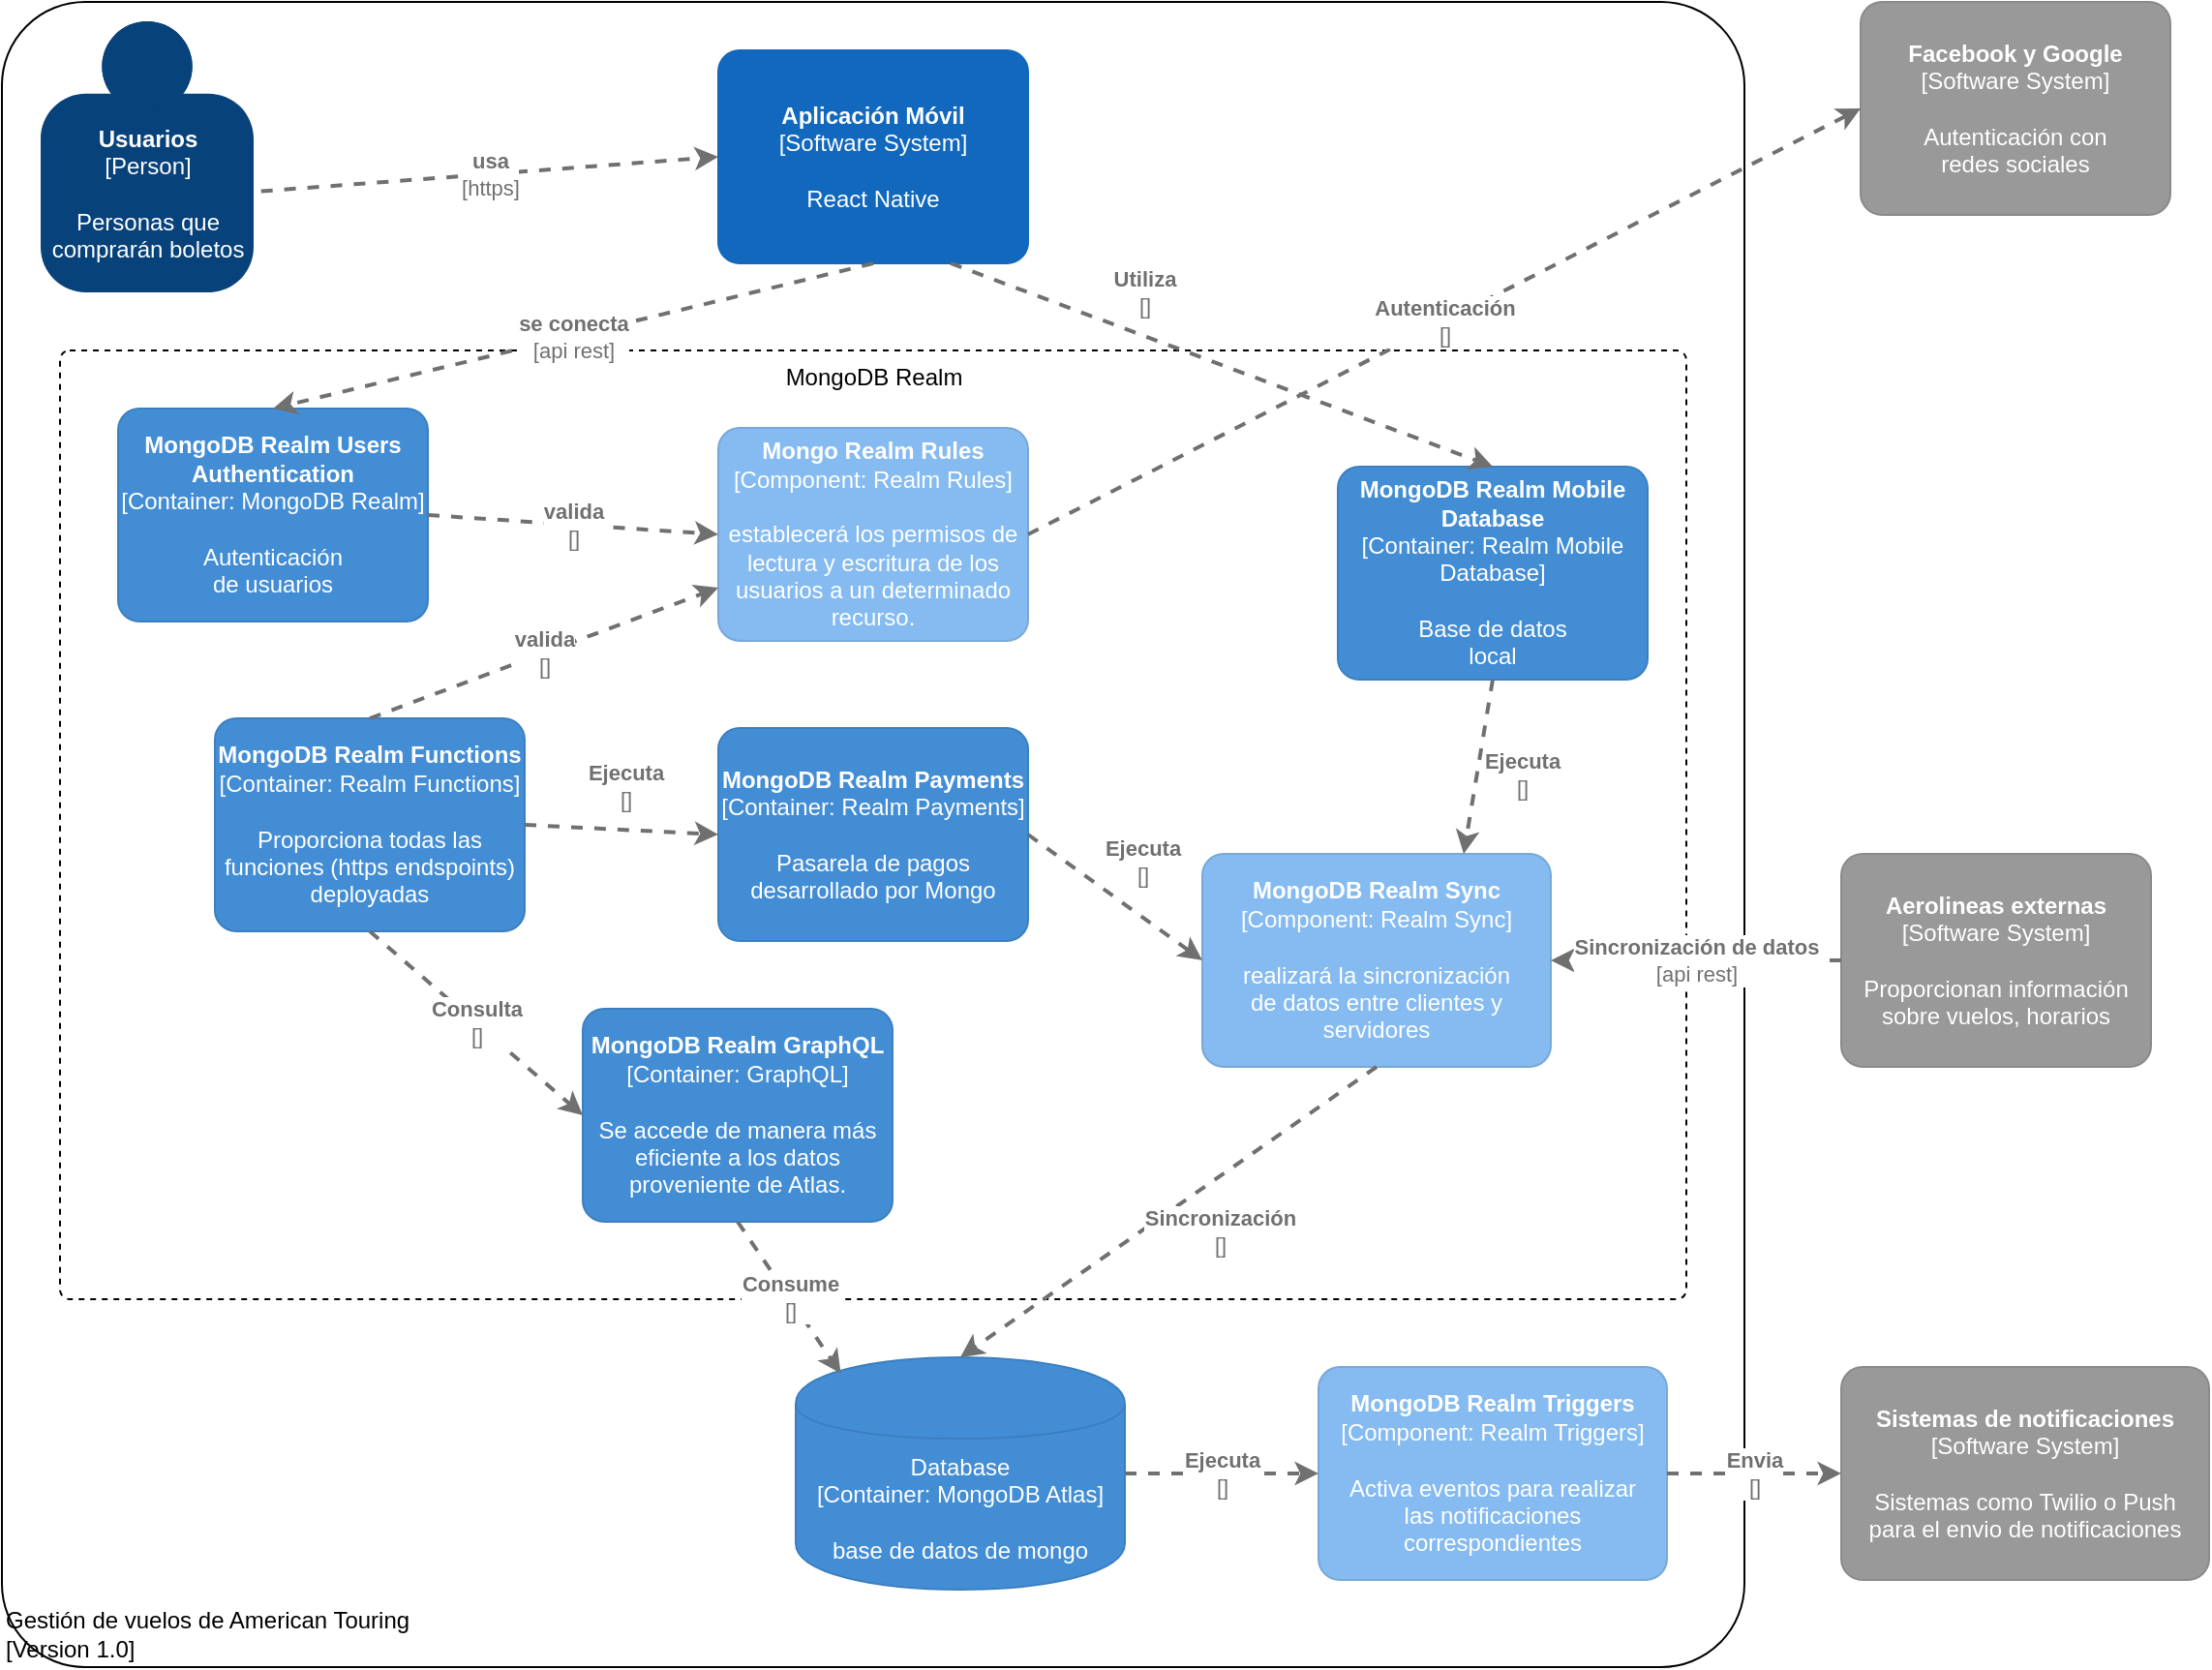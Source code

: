 <mxfile version="14.9.6" type="device"><diagram id="Q6dBV2aLCgqTkwQcr4Wk" name="Página-1"><mxGraphModel dx="1704" dy="988" grid="1" gridSize="10" guides="1" tooltips="1" connect="1" arrows="1" fold="1" page="1" pageScale="1" pageWidth="827" pageHeight="1169" math="0" shadow="0"><root><mxCell id="0"/><mxCell id="1" parent="0"/><object placeholders="1" c4Name="Gestión de vuelos de American Touring" c4Type="ExecutionEnvironment" c4Application="Version 1.0" label="&lt;div style=&quot;text-align: left&quot;&gt;%c4Name%&lt;/div&gt;&lt;div style=&quot;text-align: left&quot;&gt;[%c4Application%]&lt;/div&gt;" id="ssSRn2Kq3qyLr4M2eOfm-1"><mxCell style="rounded=1;whiteSpace=wrap;html=1;labelBackgroundColor=none;fillColor=#ffffff;fontColor=#000000;align=left;arcSize=5;strokeColor=#000000;verticalAlign=bottom;metaEdit=1;metaData={&quot;c4Type&quot;:{&quot;editable&quot;:false}};points=[[0.25,0,0],[0.5,0,0],[0.75,0,0],[1,0.25,0],[1,0.5,0],[1,0.75,0],[0.75,1,0],[0.5,1,0],[0.25,1,0],[0,0.75,0],[0,0.5,0],[0,0.25,0]];" vertex="1" parent="1"><mxGeometry x="400" y="40" width="900" height="860" as="geometry"/></mxCell></object><object placeholders="1" c4Name="Usuarios" c4Type="Person" c4Description="Personas que &#10;comprarán boletos" label="&lt;b&gt;%c4Name%&lt;/b&gt;&lt;div&gt;[%c4Type%]&lt;/div&gt;&lt;br&gt;&lt;div&gt;%c4Description%&lt;/div&gt;" id="ssSRn2Kq3qyLr4M2eOfm-2"><mxCell style="html=1;dashed=0;whitespace=wrap;fillColor=#08427b;strokeColor=none;fontColor=#ffffff;shape=mxgraph.c4.person;align=center;metaEdit=1;points=[[0.5,0,0],[1,0.5,0],[1,0.75,0],[0.75,1,0],[0.5,1,0],[0.25,1,0],[0,0.75,0],[0,0.5,0]];metaData={&quot;c4Type&quot;:{&quot;editable&quot;:false}};" vertex="1" parent="1"><mxGeometry x="420" y="50" width="110.0" height="140" as="geometry"/></mxCell></object><object placeholders="1" c4Name="Aerolineas externas" c4Type="Software System" c4Description="Proporcionan información&#10;sobre vuelos, horarios" label="&lt;b&gt;%c4Name%&lt;/b&gt;&lt;div&gt;[%c4Type%]&lt;/div&gt;&lt;br&gt;&lt;div&gt;%c4Description%&lt;/div&gt;" id="ssSRn2Kq3qyLr4M2eOfm-3"><mxCell style="rounded=1;whiteSpace=wrap;html=1;labelBackgroundColor=none;fillColor=#999999;fontColor=#ffffff;align=center;arcSize=10;strokeColor=#8A8A8A;metaEdit=1;metaData={&quot;c4Type&quot;:{&quot;editable&quot;:false}};points=[[0.25,0,0],[0.5,0,0],[0.75,0,0],[1,0.25,0],[1,0.5,0],[1,0.75,0],[0.75,1,0],[0.5,1,0],[0.25,1,0],[0,0.75,0],[0,0.5,0],[0,0.25,0]];" vertex="1" parent="1"><mxGeometry x="1350" y="480" width="160" height="110.0" as="geometry"/></mxCell></object><object placeholders="1" c4Type="Database" c4Technology="MongoDB Atlas" c4Description="base de datos de mongo" label="%c4Type%&lt;div&gt;[Container:&amp;nbsp;%c4Technology%]&lt;/div&gt;&lt;br&gt;&lt;div&gt;%c4Description%&lt;/div&gt;" id="ssSRn2Kq3qyLr4M2eOfm-4"><mxCell style="shape=cylinder;whiteSpace=wrap;html=1;boundedLbl=1;rounded=0;labelBackgroundColor=none;fillColor=#438DD5;fontSize=12;fontColor=#ffffff;align=center;strokeColor=#3C7FC0;metaEdit=1;points=[[0.5,0,0],[1,0.25,0],[1,0.5,0],[1,0.75,0],[0.5,1,0],[0,0.75,0],[0,0.5,0],[0,0.25,0]];metaData={&quot;c4Type&quot;:{&quot;editable&quot;:false}};" vertex="1" parent="1"><mxGeometry x="810" y="740" width="170" height="120" as="geometry"/></mxCell></object><object placeholders="1" c4Name="Facebook y Google" c4Type="Software System" c4Description="Autenticación con&#10;redes sociales" label="&lt;b&gt;%c4Name%&lt;/b&gt;&lt;div&gt;[%c4Type%]&lt;/div&gt;&lt;br&gt;&lt;div&gt;%c4Description%&lt;/div&gt;" id="ssSRn2Kq3qyLr4M2eOfm-5"><mxCell style="rounded=1;whiteSpace=wrap;html=1;labelBackgroundColor=none;fillColor=#999999;fontColor=#ffffff;align=center;arcSize=10;strokeColor=#8A8A8A;metaEdit=1;metaData={&quot;c4Type&quot;:{&quot;editable&quot;:false}};points=[[0.25,0,0],[0.5,0,0],[0.75,0,0],[1,0.25,0],[1,0.5,0],[1,0.75,0],[0.75,1,0],[0.5,1,0],[0.25,1,0],[0,0.75,0],[0,0.5,0],[0,0.25,0]];" vertex="1" parent="1"><mxGeometry x="1360" y="40" width="160" height="110.0" as="geometry"/></mxCell></object><object placeholders="1" c4Name="Aplicación Móvil" c4Type="Software System" c4Description="React Native" label="&lt;b&gt;%c4Name%&lt;/b&gt;&lt;div&gt;[%c4Type%]&lt;/div&gt;&lt;br&gt;&lt;div&gt;%c4Description%&lt;/div&gt;" id="ssSRn2Kq3qyLr4M2eOfm-6"><mxCell style="rounded=1;whiteSpace=wrap;html=1;labelBackgroundColor=none;fillColor=#1168BD;fontColor=#ffffff;align=center;arcSize=10;strokeColor=#1168BD;metaEdit=1;metaData={&quot;c4Type&quot;:{&quot;editable&quot;:false}};points=[[0.25,0,0],[0.5,0,0],[0.75,0,0],[1,0.25,0],[1,0.5,0],[1,0.75,0],[0.75,1,0],[0.5,1,0],[0.25,1,0],[0,0.75,0],[0,0.5,0],[0,0.25,0]];" vertex="1" parent="1"><mxGeometry x="770" y="65" width="160" height="110.0" as="geometry"/></mxCell></object><object placeholders="1" c4Type="Relationship" c4Technology="https" c4Description="usa" label="&lt;div style=&quot;text-align: left&quot;&gt;&lt;div style=&quot;text-align: center&quot;&gt;&lt;b&gt;%c4Description%&lt;/b&gt;&lt;/div&gt;&lt;div style=&quot;text-align: center&quot;&gt;[%c4Technology%]&lt;/div&gt;&lt;/div&gt;" id="ssSRn2Kq3qyLr4M2eOfm-7"><mxCell style="edgeStyle=none;rounded=0;html=1;entryX=0;entryY=0.5;jettySize=auto;orthogonalLoop=1;strokeColor=#707070;strokeWidth=2;fontColor=#707070;jumpStyle=none;dashed=1;metaEdit=1;metaData={&quot;c4Type&quot;:{&quot;editable&quot;:false}};exitX=1.035;exitY=0.627;exitDx=0;exitDy=0;exitPerimeter=0;entryDx=0;entryDy=0;entryPerimeter=0;" edge="1" parent="1" source="ssSRn2Kq3qyLr4M2eOfm-2" target="ssSRn2Kq3qyLr4M2eOfm-6"><mxGeometry width="160" relative="1" as="geometry"><mxPoint x="810" y="210" as="sourcePoint"/><mxPoint x="970" y="210" as="targetPoint"/></mxGeometry></mxCell></object><mxCell id="ssSRn2Kq3qyLr4M2eOfm-9" value="MongoDB Realm" style="html=1;align=center;verticalAlign=top;rounded=1;absoluteArcSize=1;arcSize=10;dashed=1;" vertex="1" parent="1"><mxGeometry x="430" y="220" width="840" height="490" as="geometry"/></mxCell><object placeholders="1" c4Name="MongoDB Realm Users Authentication" c4Type="Container" c4Technology="MongoDB Realm" c4Description="Autenticación &#10;de usuarios" label="&lt;b&gt;%c4Name%&lt;/b&gt;&lt;div&gt;[%c4Type%: %c4Technology%]&lt;/div&gt;&lt;br&gt;&lt;div&gt;%c4Description%&lt;/div&gt;" id="ssSRn2Kq3qyLr4M2eOfm-10"><mxCell style="rounded=1;whiteSpace=wrap;html=1;labelBackgroundColor=none;fillColor=#438DD5;fontColor=#ffffff;align=center;arcSize=10;strokeColor=#3C7FC0;metaEdit=1;metaData={&quot;c4Type&quot;:{&quot;editable&quot;:false}};points=[[0.25,0,0],[0.5,0,0],[0.75,0,0],[1,0.25,0],[1,0.5,0],[1,0.75,0],[0.75,1,0],[0.5,1,0],[0.25,1,0],[0,0.75,0],[0,0.5,0],[0,0.25,0]];" vertex="1" parent="1"><mxGeometry x="460" y="250" width="160" height="110.0" as="geometry"/></mxCell></object><object placeholders="1" c4Name="Mongo Realm Rules" c4Type="Component" c4Technology="Realm Rules" c4Description="establecerá los permisos de lectura y escritura de los usuarios a un determinado recurso." label="&lt;b&gt;%c4Name%&lt;/b&gt;&lt;div&gt;[%c4Type%: %c4Technology%]&lt;/div&gt;&lt;br&gt;&lt;div&gt;%c4Description%&lt;/div&gt;" id="ssSRn2Kq3qyLr4M2eOfm-12"><mxCell style="rounded=1;whiteSpace=wrap;html=1;labelBackgroundColor=none;fillColor=#85BBF0;fontColor=#ffffff;align=center;arcSize=10;strokeColor=#78A8D8;metaEdit=1;metaData={&quot;c4Type&quot;:{&quot;editable&quot;:false}};points=[[0.25,0,0],[0.5,0,0],[0.75,0,0],[1,0.25,0],[1,0.5,0],[1,0.75,0],[0.75,1,0],[0.5,1,0],[0.25,1,0],[0,0.75,0],[0,0.5,0],[0,0.25,0]];" vertex="1" parent="1"><mxGeometry x="770" y="260" width="160" height="110" as="geometry"/></mxCell></object><object placeholders="1" c4Type="Relationship" c4Technology="api rest" c4Description="se conecta" label="&lt;div style=&quot;text-align: left&quot;&gt;&lt;div style=&quot;text-align: center&quot;&gt;&lt;b&gt;%c4Description%&lt;/b&gt;&lt;/div&gt;&lt;div style=&quot;text-align: center&quot;&gt;[%c4Technology%]&lt;/div&gt;&lt;/div&gt;" id="ssSRn2Kq3qyLr4M2eOfm-13"><mxCell style="edgeStyle=none;rounded=0;html=1;entryX=0.5;entryY=0;jettySize=auto;orthogonalLoop=1;strokeColor=#707070;strokeWidth=2;fontColor=#707070;jumpStyle=none;dashed=1;metaEdit=1;metaData={&quot;c4Type&quot;:{&quot;editable&quot;:false}};exitX=0.5;exitY=1;exitDx=0;exitDy=0;exitPerimeter=0;entryDx=0;entryDy=0;entryPerimeter=0;" edge="1" parent="1" source="ssSRn2Kq3qyLr4M2eOfm-6" target="ssSRn2Kq3qyLr4M2eOfm-10"><mxGeometry width="160" relative="1" as="geometry"><mxPoint x="810" y="330" as="sourcePoint"/><mxPoint x="970" y="330" as="targetPoint"/></mxGeometry></mxCell></object><object placeholders="1" c4Name="MongoDB Realm Mobile Database" c4Type="Container" c4Technology="Realm Mobile Database" c4Description="Base de datos&#10;local" label="&lt;b&gt;%c4Name%&lt;/b&gt;&lt;div&gt;[%c4Type%: %c4Technology%]&lt;/div&gt;&lt;br&gt;&lt;div&gt;%c4Description%&lt;/div&gt;" id="ssSRn2Kq3qyLr4M2eOfm-17"><mxCell style="rounded=1;whiteSpace=wrap;html=1;labelBackgroundColor=none;fillColor=#438DD5;fontColor=#ffffff;align=center;arcSize=10;strokeColor=#3C7FC0;metaEdit=1;metaData={&quot;c4Type&quot;:{&quot;editable&quot;:false}};points=[[0.25,0,0],[0.5,0,0],[0.75,0,0],[1,0.25,0],[1,0.5,0],[1,0.75,0],[0.75,1,0],[0.5,1,0],[0.25,1,0],[0,0.75,0],[0,0.5,0],[0,0.25,0]];" vertex="1" parent="1"><mxGeometry x="1090" y="280" width="160" height="110.0" as="geometry"/></mxCell></object><object placeholders="1" c4Type="Relationship" c4Technology="" c4Description="valida" label="&lt;div style=&quot;text-align: left&quot;&gt;&lt;div style=&quot;text-align: center&quot;&gt;&lt;b&gt;%c4Description%&lt;/b&gt;&lt;/div&gt;&lt;div style=&quot;text-align: center&quot;&gt;[%c4Technology%]&lt;/div&gt;&lt;/div&gt;" id="ssSRn2Kq3qyLr4M2eOfm-19"><mxCell style="edgeStyle=none;rounded=0;html=1;entryX=0;entryY=0.5;jettySize=auto;orthogonalLoop=1;strokeColor=#707070;strokeWidth=2;fontColor=#707070;jumpStyle=none;dashed=1;metaEdit=1;metaData={&quot;c4Type&quot;:{&quot;editable&quot;:false}};exitX=1;exitY=0.5;exitDx=0;exitDy=0;exitPerimeter=0;entryDx=0;entryDy=0;entryPerimeter=0;" edge="1" parent="1" source="ssSRn2Kq3qyLr4M2eOfm-10" target="ssSRn2Kq3qyLr4M2eOfm-12"><mxGeometry width="160" relative="1" as="geometry"><mxPoint x="810" y="450" as="sourcePoint"/><mxPoint x="970" y="450" as="targetPoint"/></mxGeometry></mxCell></object><object placeholders="1" c4Type="Relationship" c4Technology="" c4Description="Autenticación" label="&lt;div style=&quot;text-align: left&quot;&gt;&lt;div style=&quot;text-align: center&quot;&gt;&lt;b&gt;%c4Description%&lt;/b&gt;&lt;/div&gt;&lt;div style=&quot;text-align: center&quot;&gt;[%c4Technology%]&lt;/div&gt;&lt;/div&gt;" id="ssSRn2Kq3qyLr4M2eOfm-22"><mxCell style="edgeStyle=none;rounded=0;html=1;entryX=0;entryY=0.5;jettySize=auto;orthogonalLoop=1;strokeColor=#707070;strokeWidth=2;fontColor=#707070;jumpStyle=none;dashed=1;metaEdit=1;metaData={&quot;c4Type&quot;:{&quot;editable&quot;:false}};exitX=1;exitY=0.5;exitDx=0;exitDy=0;exitPerimeter=0;entryDx=0;entryDy=0;entryPerimeter=0;" edge="1" parent="1" source="ssSRn2Kq3qyLr4M2eOfm-12" target="ssSRn2Kq3qyLr4M2eOfm-5"><mxGeometry width="160" relative="1" as="geometry"><mxPoint x="810" y="450" as="sourcePoint"/><mxPoint x="970" y="450" as="targetPoint"/></mxGeometry></mxCell></object><object placeholders="1" c4Type="Relationship" c4Technology="" c4Description="Utiliza" label="&lt;div style=&quot;text-align: left&quot;&gt;&lt;div style=&quot;text-align: center&quot;&gt;&lt;b&gt;%c4Description%&lt;/b&gt;&lt;/div&gt;&lt;div style=&quot;text-align: center&quot;&gt;[%c4Technology%]&lt;/div&gt;&lt;/div&gt;" id="ssSRn2Kq3qyLr4M2eOfm-27"><mxCell style="edgeStyle=none;rounded=0;html=1;entryX=0.5;entryY=0;jettySize=auto;orthogonalLoop=1;strokeColor=#707070;strokeWidth=2;fontColor=#707070;jumpStyle=none;dashed=1;metaEdit=1;metaData={&quot;c4Type&quot;:{&quot;editable&quot;:false}};exitX=0.75;exitY=1;exitDx=0;exitDy=0;exitPerimeter=0;entryDx=0;entryDy=0;entryPerimeter=0;" edge="1" parent="1" source="ssSRn2Kq3qyLr4M2eOfm-6" target="ssSRn2Kq3qyLr4M2eOfm-17"><mxGeometry x="-0.339" y="21" width="160" relative="1" as="geometry"><mxPoint x="860" y="185" as="sourcePoint"/><mxPoint x="550" y="260" as="targetPoint"/><mxPoint as="offset"/></mxGeometry></mxCell></object><object placeholders="1" c4Name="MongoDB Realm Sync" c4Type="Component" c4Technology="Realm Sync" c4Description="realizará la sincronización&#10;de datos entre clientes y servidores" label="&lt;b&gt;%c4Name%&lt;/b&gt;&lt;div&gt;[%c4Type%: %c4Technology%]&lt;/div&gt;&lt;br&gt;&lt;div&gt;%c4Description%&lt;/div&gt;" id="ssSRn2Kq3qyLr4M2eOfm-28"><mxCell style="rounded=1;whiteSpace=wrap;html=1;labelBackgroundColor=none;fillColor=#85BBF0;fontColor=#ffffff;align=center;arcSize=10;strokeColor=#78A8D8;metaEdit=1;metaData={&quot;c4Type&quot;:{&quot;editable&quot;:false}};points=[[0.25,0,0],[0.5,0,0],[0.75,0,0],[1,0.25,0],[1,0.5,0],[1,0.75,0],[0.75,1,0],[0.5,1,0],[0.25,1,0],[0,0.75,0],[0,0.5,0],[0,0.25,0]];" vertex="1" parent="1"><mxGeometry x="1020" y="480" width="180" height="110" as="geometry"/></mxCell></object><object placeholders="1" c4Type="Relationship" c4Technology="api rest" c4Description="Sincronización de datos" label="&lt;div style=&quot;text-align: left&quot;&gt;&lt;div style=&quot;text-align: center&quot;&gt;&lt;b&gt;%c4Description%&lt;/b&gt;&lt;/div&gt;&lt;div style=&quot;text-align: center&quot;&gt;[%c4Technology%]&lt;/div&gt;&lt;/div&gt;" id="ssSRn2Kq3qyLr4M2eOfm-31"><mxCell style="edgeStyle=none;rounded=0;html=1;jettySize=auto;orthogonalLoop=1;strokeColor=#707070;strokeWidth=2;fontColor=#707070;jumpStyle=none;dashed=1;metaEdit=1;metaData={&quot;c4Type&quot;:{&quot;editable&quot;:false}};exitX=0;exitY=0.5;exitDx=0;exitDy=0;exitPerimeter=0;entryX=1;entryY=0.5;entryDx=0;entryDy=0;entryPerimeter=0;" edge="1" parent="1" source="ssSRn2Kq3qyLr4M2eOfm-3" target="ssSRn2Kq3qyLr4M2eOfm-28"><mxGeometry width="160" relative="1" as="geometry"><mxPoint x="990" y="450" as="sourcePoint"/><mxPoint x="1330" y="640" as="targetPoint"/></mxGeometry></mxCell></object><object placeholders="1" c4Name="Sistemas de notificaciones" c4Type="Software System" c4Description="Sistemas como Twilio o Push &#10;para el envio de notificaciones" label="&lt;b&gt;%c4Name%&lt;/b&gt;&lt;div&gt;[%c4Type%]&lt;/div&gt;&lt;br&gt;&lt;div&gt;%c4Description%&lt;/div&gt;" id="ssSRn2Kq3qyLr4M2eOfm-34"><mxCell style="rounded=1;whiteSpace=wrap;html=1;labelBackgroundColor=none;fillColor=#999999;fontColor=#ffffff;align=center;arcSize=10;strokeColor=#8A8A8A;metaEdit=1;metaData={&quot;c4Type&quot;:{&quot;editable&quot;:false}};points=[[0.25,0,0],[0.5,0,0],[0.75,0,0],[1,0.25,0],[1,0.5,0],[1,0.75,0],[0.75,1,0],[0.5,1,0],[0.25,1,0],[0,0.75,0],[0,0.5,0],[0,0.25,0]];" vertex="1" parent="1"><mxGeometry x="1350" y="745" width="190" height="110" as="geometry"/></mxCell></object><object placeholders="1" c4Name="MongoDB Realm Triggers" c4Type="Component" c4Technology="Realm Triggers" c4Description="Activa eventos para realizar&#10;las notificaciones correspondientes" label="&lt;b&gt;%c4Name%&lt;/b&gt;&lt;div&gt;[%c4Type%: %c4Technology%]&lt;/div&gt;&lt;br&gt;&lt;div&gt;%c4Description%&lt;/div&gt;" id="ssSRn2Kq3qyLr4M2eOfm-35"><mxCell style="rounded=1;whiteSpace=wrap;html=1;labelBackgroundColor=none;fillColor=#85BBF0;fontColor=#ffffff;align=center;arcSize=10;strokeColor=#78A8D8;metaEdit=1;metaData={&quot;c4Type&quot;:{&quot;editable&quot;:false}};points=[[0.25,0,0],[0.5,0,0],[0.75,0,0],[1,0.25,0],[1,0.5,0],[1,0.75,0],[0.75,1,0],[0.5,1,0],[0.25,1,0],[0,0.75,0],[0,0.5,0],[0,0.25,0]];" vertex="1" parent="1"><mxGeometry x="1080" y="745" width="180" height="110" as="geometry"/></mxCell></object><object placeholders="1" c4Name="MongoDB Realm GraphQL" c4Type="Container" c4Technology="GraphQL" c4Description="Se accede de manera más eficiente a los datos proveniente de Atlas." label="&lt;b&gt;%c4Name%&lt;/b&gt;&lt;div&gt;[%c4Type%: %c4Technology%]&lt;/div&gt;&lt;br&gt;&lt;div&gt;%c4Description%&lt;/div&gt;" id="ssSRn2Kq3qyLr4M2eOfm-38"><mxCell style="rounded=1;whiteSpace=wrap;html=1;labelBackgroundColor=none;fillColor=#438DD5;fontColor=#ffffff;align=center;arcSize=10;strokeColor=#3C7FC0;metaEdit=1;metaData={&quot;c4Type&quot;:{&quot;editable&quot;:false}};points=[[0.25,0,0],[0.5,0,0],[0.75,0,0],[1,0.25,0],[1,0.5,0],[1,0.75,0],[0.75,1,0],[0.5,1,0],[0.25,1,0],[0,0.75,0],[0,0.5,0],[0,0.25,0]];" vertex="1" parent="1"><mxGeometry x="700" y="560" width="160" height="110.0" as="geometry"/></mxCell></object><object placeholders="1" c4Name="MongoDB Realm Functions" c4Type="Container" c4Technology="Realm Functions" c4Description="Proporciona todas las funciones (https endspoints) deployadas" label="&lt;b&gt;%c4Name%&lt;/b&gt;&lt;div&gt;[%c4Type%: %c4Technology%]&lt;/div&gt;&lt;br&gt;&lt;div&gt;%c4Description%&lt;/div&gt;" id="ssSRn2Kq3qyLr4M2eOfm-40"><mxCell style="rounded=1;whiteSpace=wrap;html=1;labelBackgroundColor=none;fillColor=#438DD5;fontColor=#ffffff;align=center;arcSize=10;strokeColor=#3C7FC0;metaEdit=1;metaData={&quot;c4Type&quot;:{&quot;editable&quot;:false}};points=[[0.25,0,0],[0.5,0,0],[0.75,0,0],[1,0.25,0],[1,0.5,0],[1,0.75,0],[0.75,1,0],[0.5,1,0],[0.25,1,0],[0,0.75,0],[0,0.5,0],[0,0.25,0]];" vertex="1" parent="1"><mxGeometry x="510" y="410" width="160" height="110.0" as="geometry"/></mxCell></object><object placeholders="1" c4Type="Relationship" c4Technology="" c4Description="Consulta" label="&lt;div style=&quot;text-align: left&quot;&gt;&lt;div style=&quot;text-align: center&quot;&gt;&lt;b&gt;%c4Description%&lt;/b&gt;&lt;/div&gt;&lt;div style=&quot;text-align: center&quot;&gt;[%c4Technology%]&lt;/div&gt;&lt;/div&gt;" id="ssSRn2Kq3qyLr4M2eOfm-43"><mxCell style="edgeStyle=none;rounded=0;html=1;entryX=0;entryY=0.5;jettySize=auto;orthogonalLoop=1;strokeColor=#707070;strokeWidth=2;fontColor=#707070;jumpStyle=none;dashed=1;metaEdit=1;metaData={&quot;c4Type&quot;:{&quot;editable&quot;:false}};exitX=0.5;exitY=1;exitDx=0;exitDy=0;exitPerimeter=0;entryDx=0;entryDy=0;entryPerimeter=0;" edge="1" parent="1" source="ssSRn2Kq3qyLr4M2eOfm-40" target="ssSRn2Kq3qyLr4M2eOfm-38"><mxGeometry width="160" relative="1" as="geometry"><mxPoint x="940" y="450" as="sourcePoint"/><mxPoint x="1100" y="450" as="targetPoint"/></mxGeometry></mxCell></object><object placeholders="1" c4Type="Relationship" c4Technology="" c4Description="Consume" label="&lt;div style=&quot;text-align: left&quot;&gt;&lt;div style=&quot;text-align: center&quot;&gt;&lt;b&gt;%c4Description%&lt;/b&gt;&lt;/div&gt;&lt;div style=&quot;text-align: center&quot;&gt;[%c4Technology%]&lt;/div&gt;&lt;/div&gt;" id="ssSRn2Kq3qyLr4M2eOfm-45"><mxCell style="edgeStyle=none;rounded=0;html=1;entryX=0.137;entryY=0.07;jettySize=auto;orthogonalLoop=1;strokeColor=#707070;strokeWidth=2;fontColor=#707070;jumpStyle=none;dashed=1;metaEdit=1;metaData={&quot;c4Type&quot;:{&quot;editable&quot;:false}};exitX=0.5;exitY=1;exitDx=0;exitDy=0;exitPerimeter=0;entryDx=0;entryDy=0;entryPerimeter=0;" edge="1" parent="1" source="ssSRn2Kq3qyLr4M2eOfm-38" target="ssSRn2Kq3qyLr4M2eOfm-4"><mxGeometry width="160" relative="1" as="geometry"><mxPoint x="810" y="710" as="sourcePoint"/><mxPoint x="970" y="710" as="targetPoint"/></mxGeometry></mxCell></object><object placeholders="1" c4Type="Relationship" c4Technology="" c4Description="Ejecuta" label="&lt;div style=&quot;text-align: left&quot;&gt;&lt;div style=&quot;text-align: center&quot;&gt;&lt;b&gt;%c4Description%&lt;/b&gt;&lt;/div&gt;&lt;div style=&quot;text-align: center&quot;&gt;[%c4Technology%]&lt;/div&gt;&lt;/div&gt;" id="ssSRn2Kq3qyLr4M2eOfm-46"><mxCell style="edgeStyle=none;rounded=0;html=1;entryX=0;entryY=0.5;jettySize=auto;orthogonalLoop=1;strokeColor=#707070;strokeWidth=2;fontColor=#707070;jumpStyle=none;dashed=1;metaEdit=1;metaData={&quot;c4Type&quot;:{&quot;editable&quot;:false}};exitX=1;exitY=0.5;exitDx=0;exitDy=0;exitPerimeter=0;entryDx=0;entryDy=0;entryPerimeter=0;" edge="1" parent="1" source="ssSRn2Kq3qyLr4M2eOfm-4" target="ssSRn2Kq3qyLr4M2eOfm-35"><mxGeometry width="160" relative="1" as="geometry"><mxPoint x="810" y="590" as="sourcePoint"/><mxPoint x="970" y="590" as="targetPoint"/></mxGeometry></mxCell></object><object placeholders="1" c4Type="Relationship" c4Technology="" c4Description="Envia" label="&lt;div style=&quot;text-align: left&quot;&gt;&lt;div style=&quot;text-align: center&quot;&gt;&lt;b&gt;%c4Description%&lt;/b&gt;&lt;/div&gt;&lt;div style=&quot;text-align: center&quot;&gt;[%c4Technology%]&lt;/div&gt;&lt;/div&gt;" id="ssSRn2Kq3qyLr4M2eOfm-47"><mxCell style="edgeStyle=none;rounded=0;html=1;entryX=0;entryY=0.5;jettySize=auto;orthogonalLoop=1;strokeColor=#707070;strokeWidth=2;fontColor=#707070;jumpStyle=none;dashed=1;metaEdit=1;metaData={&quot;c4Type&quot;:{&quot;editable&quot;:false}};exitX=1;exitY=0.5;exitDx=0;exitDy=0;exitPerimeter=0;entryDx=0;entryDy=0;entryPerimeter=0;" edge="1" parent="1" source="ssSRn2Kq3qyLr4M2eOfm-35" target="ssSRn2Kq3qyLr4M2eOfm-34"><mxGeometry width="160" relative="1" as="geometry"><mxPoint x="1150" y="590" as="sourcePoint"/><mxPoint x="1310" y="590" as="targetPoint"/></mxGeometry></mxCell></object><object placeholders="1" c4Type="Relationship" c4Technology="" c4Description="Sincronización" label="&lt;div style=&quot;text-align: left&quot;&gt;&lt;div style=&quot;text-align: center&quot;&gt;&lt;b&gt;%c4Description%&lt;/b&gt;&lt;/div&gt;&lt;div style=&quot;text-align: center&quot;&gt;[%c4Technology%]&lt;/div&gt;&lt;/div&gt;" id="ssSRn2Kq3qyLr4M2eOfm-48"><mxCell style="edgeStyle=none;rounded=0;html=1;entryX=0.5;entryY=0;jettySize=auto;orthogonalLoop=1;strokeColor=#707070;strokeWidth=2;fontColor=#707070;jumpStyle=none;dashed=1;metaEdit=1;metaData={&quot;c4Type&quot;:{&quot;editable&quot;:false}};exitX=0.5;exitY=1;exitDx=0;exitDy=0;exitPerimeter=0;entryDx=0;entryDy=0;entryPerimeter=0;" edge="1" parent="1" source="ssSRn2Kq3qyLr4M2eOfm-28" target="ssSRn2Kq3qyLr4M2eOfm-4"><mxGeometry x="-0.124" y="23" width="160" relative="1" as="geometry"><mxPoint x="760" y="590" as="sourcePoint"/><mxPoint x="920" y="590" as="targetPoint"/><mxPoint as="offset"/></mxGeometry></mxCell></object><object placeholders="1" c4Type="Relationship" c4Technology="" c4Description="Ejecuta" label="&lt;div style=&quot;text-align: left&quot;&gt;&lt;div style=&quot;text-align: center&quot;&gt;&lt;b&gt;%c4Description%&lt;/b&gt;&lt;/div&gt;&lt;div style=&quot;text-align: center&quot;&gt;[%c4Technology%]&lt;/div&gt;&lt;/div&gt;" id="ssSRn2Kq3qyLr4M2eOfm-49"><mxCell style="edgeStyle=none;rounded=0;html=1;entryX=0.75;entryY=0;jettySize=auto;orthogonalLoop=1;strokeColor=#707070;strokeWidth=2;fontColor=#707070;jumpStyle=none;dashed=1;metaEdit=1;metaData={&quot;c4Type&quot;:{&quot;editable&quot;:false}};exitX=0.5;exitY=1;exitDx=0;exitDy=0;exitPerimeter=0;entryDx=0;entryDy=0;entryPerimeter=0;" edge="1" parent="1" source="ssSRn2Kq3qyLr4M2eOfm-17" target="ssSRn2Kq3qyLr4M2eOfm-28"><mxGeometry x="0.005" y="23" width="160" relative="1" as="geometry"><mxPoint x="900" y="430" as="sourcePoint"/><mxPoint x="1060" y="430" as="targetPoint"/><mxPoint as="offset"/></mxGeometry></mxCell></object><object placeholders="1" c4Type="Relationship" c4Technology="" c4Description="valida" label="&lt;div style=&quot;text-align: left&quot;&gt;&lt;div style=&quot;text-align: center&quot;&gt;&lt;b&gt;%c4Description%&lt;/b&gt;&lt;/div&gt;&lt;div style=&quot;text-align: center&quot;&gt;[%c4Technology%]&lt;/div&gt;&lt;/div&gt;" id="ssSRn2Kq3qyLr4M2eOfm-50"><mxCell style="edgeStyle=none;rounded=0;html=1;entryX=0;entryY=0.75;jettySize=auto;orthogonalLoop=1;strokeColor=#707070;strokeWidth=2;fontColor=#707070;jumpStyle=none;dashed=1;metaEdit=1;metaData={&quot;c4Type&quot;:{&quot;editable&quot;:false}};exitX=0.5;exitY=0;exitDx=0;exitDy=0;exitPerimeter=0;entryDx=0;entryDy=0;entryPerimeter=0;" edge="1" parent="1" source="ssSRn2Kq3qyLr4M2eOfm-40" target="ssSRn2Kq3qyLr4M2eOfm-12"><mxGeometry width="160" relative="1" as="geometry"><mxPoint x="630" y="315" as="sourcePoint"/><mxPoint x="780" y="325" as="targetPoint"/></mxGeometry></mxCell></object><object placeholders="1" c4Name="MongoDB Realm Payments" c4Type="Container" c4Technology="Realm Payments" c4Description="Pasarela de pagos&#10;desarrollado por Mongo" label="&lt;b&gt;%c4Name%&lt;/b&gt;&lt;div&gt;[%c4Type%: %c4Technology%]&lt;/div&gt;&lt;br&gt;&lt;div&gt;%c4Description%&lt;/div&gt;" id="ssSRn2Kq3qyLr4M2eOfm-52"><mxCell style="rounded=1;whiteSpace=wrap;html=1;labelBackgroundColor=none;fillColor=#438DD5;fontColor=#ffffff;align=center;arcSize=10;strokeColor=#3C7FC0;metaEdit=1;metaData={&quot;c4Type&quot;:{&quot;editable&quot;:false}};points=[[0.25,0,0],[0.5,0,0],[0.75,0,0],[1,0.25,0],[1,0.5,0],[1,0.75,0],[0.75,1,0],[0.5,1,0],[0.25,1,0],[0,0.75,0],[0,0.5,0],[0,0.25,0]];" vertex="1" parent="1"><mxGeometry x="770" y="415" width="160" height="110.0" as="geometry"/></mxCell></object><object placeholders="1" c4Type="Relationship" c4Technology="" c4Description="Ejecuta" label="&lt;div style=&quot;text-align: left&quot;&gt;&lt;div style=&quot;text-align: center&quot;&gt;&lt;b&gt;%c4Description%&lt;/b&gt;&lt;/div&gt;&lt;div style=&quot;text-align: center&quot;&gt;[%c4Technology%]&lt;/div&gt;&lt;/div&gt;" id="ssSRn2Kq3qyLr4M2eOfm-53"><mxCell style="edgeStyle=none;rounded=0;html=1;entryX=0;entryY=0.5;jettySize=auto;orthogonalLoop=1;strokeColor=#707070;strokeWidth=2;fontColor=#707070;jumpStyle=none;dashed=1;metaEdit=1;metaData={&quot;c4Type&quot;:{&quot;editable&quot;:false}};exitX=1;exitY=0.5;exitDx=0;exitDy=0;exitPerimeter=0;entryDx=0;entryDy=0;entryPerimeter=0;" edge="1" parent="1" source="ssSRn2Kq3qyLr4M2eOfm-40" target="ssSRn2Kq3qyLr4M2eOfm-52"><mxGeometry x="0.005" y="23" width="160" relative="1" as="geometry"><mxPoint x="1180" y="400" as="sourcePoint"/><mxPoint x="1125" y="490" as="targetPoint"/><mxPoint as="offset"/></mxGeometry></mxCell></object><object placeholders="1" c4Type="Relationship" c4Technology="" c4Description="Ejecuta" label="&lt;div style=&quot;text-align: left&quot;&gt;&lt;div style=&quot;text-align: center&quot;&gt;&lt;b&gt;%c4Description%&lt;/b&gt;&lt;/div&gt;&lt;div style=&quot;text-align: center&quot;&gt;[%c4Technology%]&lt;/div&gt;&lt;/div&gt;" id="ssSRn2Kq3qyLr4M2eOfm-54"><mxCell style="edgeStyle=none;rounded=0;html=1;entryX=0;entryY=0.5;jettySize=auto;orthogonalLoop=1;strokeColor=#707070;strokeWidth=2;fontColor=#707070;jumpStyle=none;dashed=1;metaEdit=1;metaData={&quot;c4Type&quot;:{&quot;editable&quot;:false}};exitX=1;exitY=0.5;exitDx=0;exitDy=0;exitPerimeter=0;entryDx=0;entryDy=0;entryPerimeter=0;" edge="1" parent="1" source="ssSRn2Kq3qyLr4M2eOfm-52" target="ssSRn2Kq3qyLr4M2eOfm-28"><mxGeometry x="0.005" y="23" width="160" relative="1" as="geometry"><mxPoint x="680" y="475" as="sourcePoint"/><mxPoint x="780" y="480" as="targetPoint"/><mxPoint as="offset"/></mxGeometry></mxCell></object></root></mxGraphModel></diagram></mxfile>